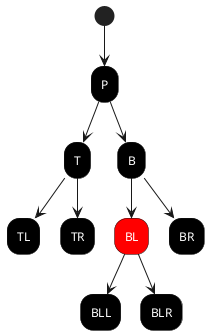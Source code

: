 @startuml

skinparam activity{
FontName Impact
FontColor white
backgroundcolor black
}

(*) --> P
P --> T
P --> B
T --> TL
T --> TR
B --> BL#RED
B --> BR

BL --> BLL
BL --> BLR

@enduml